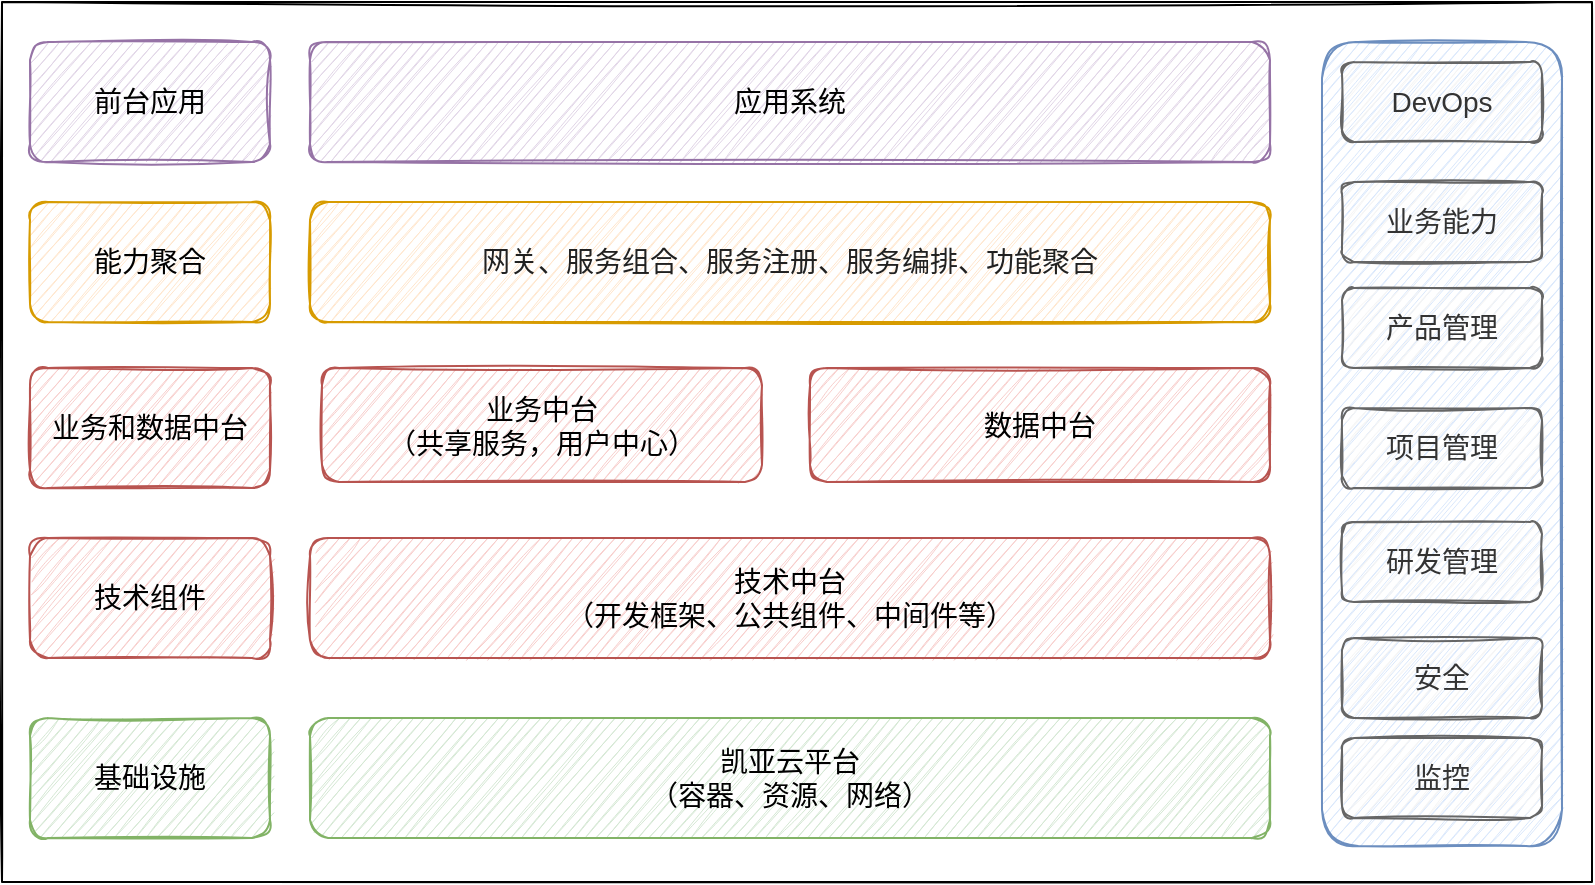 <mxfile version="20.0.4" type="github">
  <diagram id="A4ItZbjAcyblu4EFFsMP" name="Page-1">
    <mxGraphModel dx="1136" dy="771" grid="1" gridSize="10" guides="1" tooltips="1" connect="1" arrows="1" fold="1" page="1" pageScale="1" pageWidth="827" pageHeight="1169" math="0" shadow="0">
      <root>
        <mxCell id="0" />
        <mxCell id="1" parent="0" />
        <mxCell id="881hocruBQjze4s_mBJX-1" value="" style="rounded=0;whiteSpace=wrap;html=1;fillColor=none;fontStyle=1;sketch=1;" vertex="1" parent="1">
          <mxGeometry x="15" y="20" width="795" height="440" as="geometry" />
        </mxCell>
        <mxCell id="ne6_LfQAyheU7745YuGY-20" value="" style="rounded=1;whiteSpace=wrap;html=1;fillColor=#dae8fc;strokeColor=#6c8ebf;fontSize=14;sketch=1;" parent="1" vertex="1">
          <mxGeometry x="675" y="40" width="120" height="402" as="geometry" />
        </mxCell>
        <mxCell id="ne6_LfQAyheU7745YuGY-1" value="技术组件" style="rounded=1;whiteSpace=wrap;html=1;fillColor=#f8cecc;strokeColor=#b85450;fontSize=14;sketch=1;" parent="1" vertex="1">
          <mxGeometry x="29" y="288" width="120" height="60" as="geometry" />
        </mxCell>
        <mxCell id="ne6_LfQAyheU7745YuGY-2" value="技术中台&lt;br style=&quot;font-size: 14px;&quot;&gt;（开发框架、公共组件、中间件等）" style="rounded=1;whiteSpace=wrap;html=1;fillColor=#f8cecc;strokeColor=#b85450;fontSize=14;sketch=1;" parent="1" vertex="1">
          <mxGeometry x="169" y="288" width="480" height="60" as="geometry" />
        </mxCell>
        <mxCell id="ne6_LfQAyheU7745YuGY-3" value="基础设施" style="rounded=1;whiteSpace=wrap;html=1;fillColor=#d5e8d4;strokeColor=#82b366;fontSize=14;sketch=1;" parent="1" vertex="1">
          <mxGeometry x="29" y="378" width="120" height="60" as="geometry" />
        </mxCell>
        <mxCell id="ne6_LfQAyheU7745YuGY-4" value="凯亚云平台&lt;br style=&quot;font-size: 14px;&quot;&gt;（容器、资源、网络）" style="rounded=1;whiteSpace=wrap;html=1;fillColor=#d5e8d4;strokeColor=#82b366;fontSize=14;sketch=1;" parent="1" vertex="1">
          <mxGeometry x="169" y="378" width="480" height="60" as="geometry" />
        </mxCell>
        <mxCell id="ne6_LfQAyheU7745YuGY-5" value="业务和数据中台" style="rounded=1;whiteSpace=wrap;html=1;fillColor=#f8cecc;strokeColor=#b85450;fontSize=14;sketch=1;" parent="1" vertex="1">
          <mxGeometry x="29" y="203" width="120" height="60" as="geometry" />
        </mxCell>
        <mxCell id="ne6_LfQAyheU7745YuGY-6" value="业务中台&lt;br style=&quot;font-size: 14px;&quot;&gt;（共享服务，用户中心）" style="rounded=1;whiteSpace=wrap;html=1;fillColor=#f8cecc;strokeColor=#b85450;fontSize=14;sketch=1;" parent="1" vertex="1">
          <mxGeometry x="175" y="203" width="220" height="57" as="geometry" />
        </mxCell>
        <mxCell id="ne6_LfQAyheU7745YuGY-7" value="应用系统" style="rounded=1;whiteSpace=wrap;html=1;fillColor=#e1d5e7;strokeColor=#9673a6;fontSize=14;sketch=1;" parent="1" vertex="1">
          <mxGeometry x="169" y="40" width="480" height="60" as="geometry" />
        </mxCell>
        <mxCell id="ne6_LfQAyheU7745YuGY-8" value="数据中台" style="rounded=1;whiteSpace=wrap;html=1;fillColor=#f8cecc;strokeColor=#b85450;fontSize=14;sketch=1;" parent="1" vertex="1">
          <mxGeometry x="419" y="203" width="230" height="57" as="geometry" />
        </mxCell>
        <mxCell id="ne6_LfQAyheU7745YuGY-9" value="前台应用" style="rounded=1;whiteSpace=wrap;html=1;fillColor=#e1d5e7;strokeColor=#9673a6;fontSize=14;sketch=1;" parent="1" vertex="1">
          <mxGeometry x="29" y="40" width="120" height="60" as="geometry" />
        </mxCell>
        <mxCell id="ne6_LfQAyheU7745YuGY-11" value="&lt;pre style=&quot;font-size: 14px;&quot;&gt;&lt;span style=&quot;color: rgb(33, 33, 33); background-color: rgba(255, 255, 255, 0.01); font-size: 14px;&quot;&gt;&lt;font style=&quot;font-size: 14px;&quot; face=&quot;Helvetica&quot;&gt;网关、服务组合、服务注册、服务编排、功能聚合&lt;/font&gt;&lt;/span&gt;&lt;/pre&gt;" style="rounded=1;whiteSpace=wrap;html=1;fillColor=#ffe6cc;strokeColor=#d79b00;fontSize=14;sketch=1;" parent="1" vertex="1">
          <mxGeometry x="169" y="120" width="480" height="60" as="geometry" />
        </mxCell>
        <mxCell id="ne6_LfQAyheU7745YuGY-12" value="能力聚合" style="rounded=1;whiteSpace=wrap;html=1;fillColor=#ffe6cc;strokeColor=#d79b00;fontSize=14;sketch=1;" parent="1" vertex="1">
          <mxGeometry x="29" y="120" width="120" height="60" as="geometry" />
        </mxCell>
        <mxCell id="ne6_LfQAyheU7745YuGY-15" value="业务能力" style="rounded=1;whiteSpace=wrap;html=1;fontFamily=Helvetica;fontSize=14;fillColor=#f5f5f5;fontColor=#333333;strokeColor=#666666;sketch=1;" parent="1" vertex="1">
          <mxGeometry x="685" y="110" width="100" height="40" as="geometry" />
        </mxCell>
        <mxCell id="ne6_LfQAyheU7745YuGY-16" value="产品管理" style="rounded=1;whiteSpace=wrap;html=1;fontFamily=Helvetica;fontSize=14;fillColor=#f5f5f5;fontColor=#333333;strokeColor=#666666;sketch=1;" parent="1" vertex="1">
          <mxGeometry x="685" y="163" width="100" height="40" as="geometry" />
        </mxCell>
        <mxCell id="ne6_LfQAyheU7745YuGY-17" value="项目管理" style="rounded=1;whiteSpace=wrap;html=1;fontFamily=Helvetica;fontSize=14;fillColor=#f5f5f5;fontColor=#333333;strokeColor=#666666;sketch=1;" parent="1" vertex="1">
          <mxGeometry x="685" y="223" width="100" height="40" as="geometry" />
        </mxCell>
        <mxCell id="ne6_LfQAyheU7745YuGY-18" value="研发管理" style="rounded=1;whiteSpace=wrap;html=1;fontFamily=Helvetica;fontSize=14;fillColor=#f5f5f5;fontColor=#333333;strokeColor=#666666;sketch=1;" parent="1" vertex="1">
          <mxGeometry x="685" y="280" width="100" height="40" as="geometry" />
        </mxCell>
        <mxCell id="ne6_LfQAyheU7745YuGY-21" value="DevOps" style="rounded=1;whiteSpace=wrap;html=1;fontFamily=Helvetica;fontSize=14;fillColor=#f5f5f5;fontColor=#333333;strokeColor=#666666;sketch=1;" parent="1" vertex="1">
          <mxGeometry x="685" y="50" width="100" height="40" as="geometry" />
        </mxCell>
        <mxCell id="ne6_LfQAyheU7745YuGY-22" value="监控" style="rounded=1;whiteSpace=wrap;html=1;fontFamily=Helvetica;fontSize=14;fillColor=#f5f5f5;fontColor=#333333;strokeColor=#666666;sketch=1;" parent="1" vertex="1">
          <mxGeometry x="685" y="388" width="100" height="40" as="geometry" />
        </mxCell>
        <mxCell id="ne6_LfQAyheU7745YuGY-23" value="安全" style="rounded=1;whiteSpace=wrap;html=1;fontFamily=Helvetica;fontSize=14;fillColor=#f5f5f5;fontColor=#333333;strokeColor=#666666;sketch=1;" parent="1" vertex="1">
          <mxGeometry x="685" y="338" width="100" height="40" as="geometry" />
        </mxCell>
      </root>
    </mxGraphModel>
  </diagram>
</mxfile>
